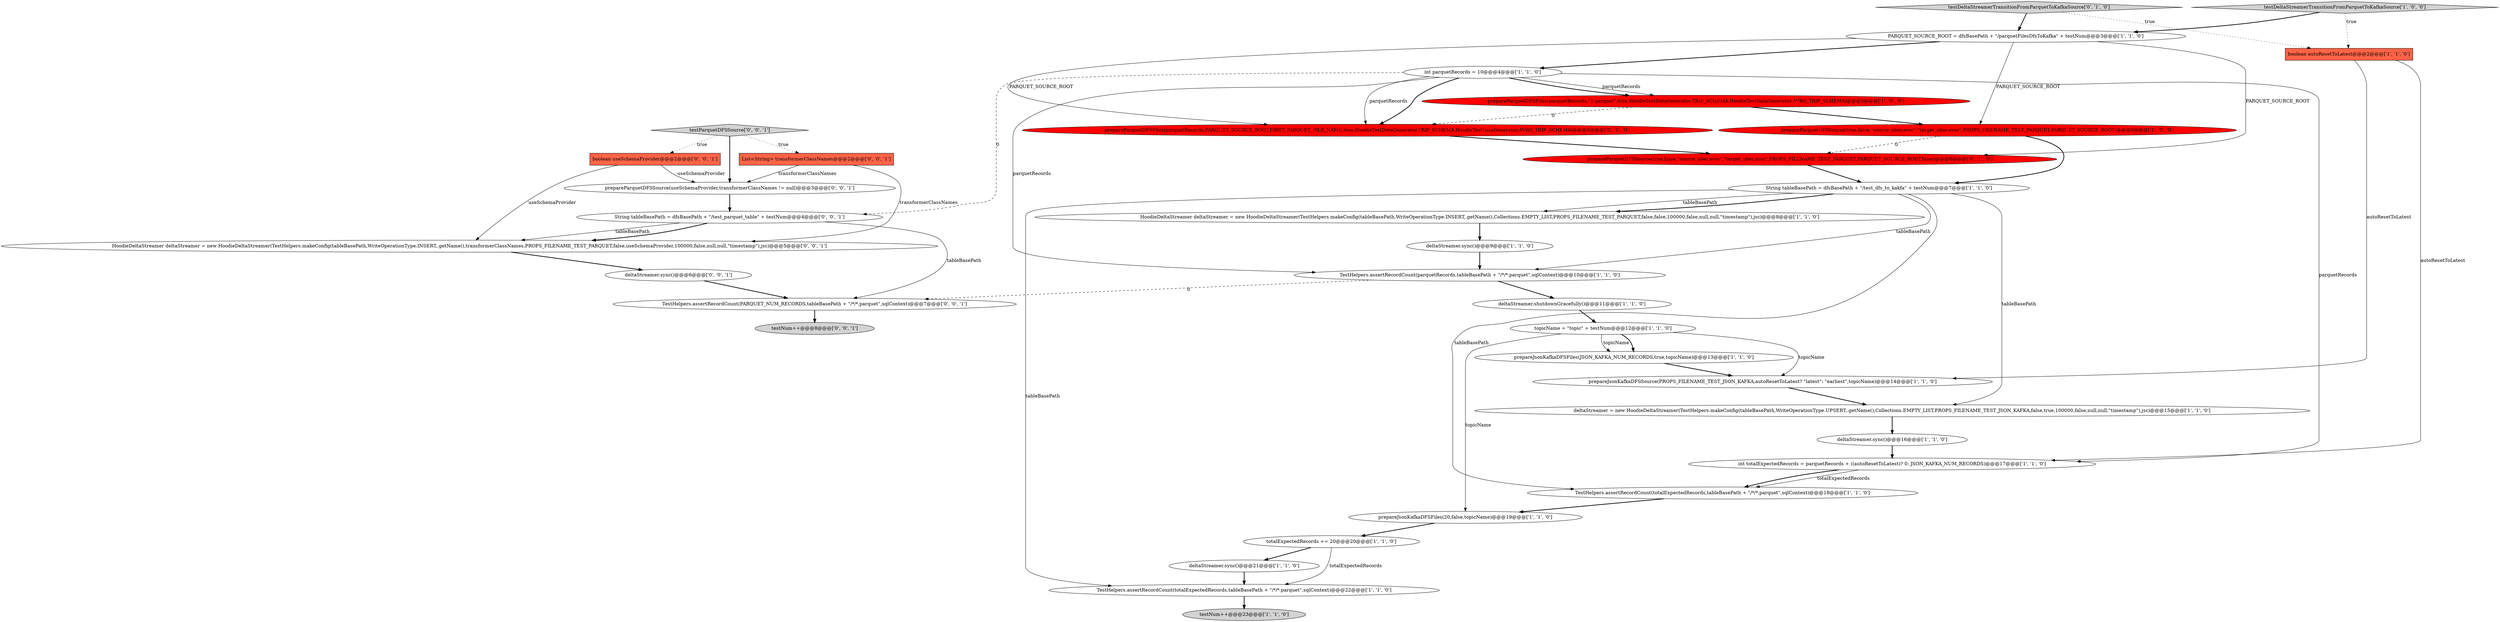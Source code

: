 digraph {
3 [style = filled, label = "PARQUET_SOURCE_ROOT = dfsBasePath + \"/parquetFilesDfsToKafka\" + testNum@@@3@@@['1', '1', '0']", fillcolor = white, shape = ellipse image = "AAA0AAABBB1BBB"];
27 [style = filled, label = "testNum++@@@8@@@['0', '0', '1']", fillcolor = lightgray, shape = ellipse image = "AAA0AAABBB3BBB"];
20 [style = filled, label = "String tableBasePath = dfsBasePath + \"/test_dfs_to_kakfa\" + testNum@@@7@@@['1', '1', '0']", fillcolor = white, shape = ellipse image = "AAA0AAABBB1BBB"];
15 [style = filled, label = "prepareJsonKafkaDFSFiles(JSON_KAFKA_NUM_RECORDS,true,topicName)@@@13@@@['1', '1', '0']", fillcolor = white, shape = ellipse image = "AAA0AAABBB1BBB"];
12 [style = filled, label = "deltaStreamer.shutdownGracefully()@@@11@@@['1', '1', '0']", fillcolor = white, shape = ellipse image = "AAA0AAABBB1BBB"];
8 [style = filled, label = "int totalExpectedRecords = parquetRecords + ((autoResetToLatest)? 0: JSON_KAFKA_NUM_RECORDS)@@@17@@@['1', '1', '0']", fillcolor = white, shape = ellipse image = "AAA0AAABBB1BBB"];
30 [style = filled, label = "boolean useSchemaProvider@@@2@@@['0', '0', '1']", fillcolor = tomato, shape = box image = "AAA0AAABBB3BBB"];
18 [style = filled, label = "prepareParquetDFSSource(true,false,\"source_uber.avsc\",\"target_uber.avsc\",PROPS_FILENAME_TEST_PARQUET,PARQUET_SOURCE_ROOT)@@@6@@@['1', '0', '0']", fillcolor = red, shape = ellipse image = "AAA1AAABBB1BBB"];
13 [style = filled, label = "int parquetRecords = 10@@@4@@@['1', '1', '0']", fillcolor = white, shape = ellipse image = "AAA0AAABBB1BBB"];
33 [style = filled, label = "String tableBasePath = dfsBasePath + \"/test_parquet_table\" + testNum@@@4@@@['0', '0', '1']", fillcolor = white, shape = ellipse image = "AAA0AAABBB3BBB"];
0 [style = filled, label = "TestHelpers.assertRecordCount(totalExpectedRecords,tableBasePath + \"/*/*.parquet\",sqlContext)@@@18@@@['1', '1', '0']", fillcolor = white, shape = ellipse image = "AAA0AAABBB1BBB"];
23 [style = filled, label = "testDeltaStreamerTransitionFromParquetToKafkaSource['0', '1', '0']", fillcolor = lightgray, shape = diamond image = "AAA0AAABBB2BBB"];
4 [style = filled, label = "HoodieDeltaStreamer deltaStreamer = new HoodieDeltaStreamer(TestHelpers.makeConfig(tableBasePath,WriteOperationType.INSERT,.getName(),Collections.EMPTY_LIST,PROPS_FILENAME_TEST_PARQUET,false,false,100000,false,null,null,\"timestamp\"),jsc)@@@8@@@['1', '1', '0']", fillcolor = white, shape = ellipse image = "AAA0AAABBB1BBB"];
7 [style = filled, label = "boolean autoResetToLatest@@@2@@@['1', '1', '0']", fillcolor = tomato, shape = box image = "AAA0AAABBB1BBB"];
21 [style = filled, label = "deltaStreamer.sync()@@@9@@@['1', '1', '0']", fillcolor = white, shape = ellipse image = "AAA0AAABBB1BBB"];
31 [style = filled, label = "HoodieDeltaStreamer deltaStreamer = new HoodieDeltaStreamer(TestHelpers.makeConfig(tableBasePath,WriteOperationType.INSERT,.getName(),transformerClassNames,PROPS_FILENAME_TEST_PARQUET,false,useSchemaProvider,100000,false,null,null,\"timestamp\"),jsc)@@@5@@@['0', '0', '1']", fillcolor = white, shape = ellipse image = "AAA0AAABBB3BBB"];
11 [style = filled, label = "testNum++@@@23@@@['1', '1', '0']", fillcolor = lightgray, shape = ellipse image = "AAA0AAABBB1BBB"];
19 [style = filled, label = "TestHelpers.assertRecordCount(totalExpectedRecords,tableBasePath + \"/*/*.parquet\",sqlContext)@@@22@@@['1', '1', '0']", fillcolor = white, shape = ellipse image = "AAA0AAABBB1BBB"];
25 [style = filled, label = "prepareParquetDFSSource(true,false,\"source_uber.avsc\",\"target_uber.avsc\",PROPS_FILENAME_TEST_PARQUET,PARQUET_SOURCE_ROOT,false)@@@6@@@['0', '1', '0']", fillcolor = red, shape = ellipse image = "AAA1AAABBB2BBB"];
28 [style = filled, label = "prepareParquetDFSSource(useSchemaProvider,transformerClassNames != null)@@@3@@@['0', '0', '1']", fillcolor = white, shape = ellipse image = "AAA0AAABBB3BBB"];
6 [style = filled, label = "deltaStreamer.sync()@@@21@@@['1', '1', '0']", fillcolor = white, shape = ellipse image = "AAA0AAABBB1BBB"];
9 [style = filled, label = "prepareJsonKafkaDFSSource(PROPS_FILENAME_TEST_JSON_KAFKA,autoResetToLatest? \"latest\": \"earliest\",topicName)@@@14@@@['1', '1', '0']", fillcolor = white, shape = ellipse image = "AAA0AAABBB1BBB"];
17 [style = filled, label = "deltaStreamer.sync()@@@16@@@['1', '1', '0']", fillcolor = white, shape = ellipse image = "AAA0AAABBB1BBB"];
22 [style = filled, label = "totalExpectedRecords += 20@@@20@@@['1', '1', '0']", fillcolor = white, shape = ellipse image = "AAA0AAABBB1BBB"];
5 [style = filled, label = "TestHelpers.assertRecordCount(parquetRecords,tableBasePath + \"/*/*.parquet\",sqlContext)@@@10@@@['1', '1', '0']", fillcolor = white, shape = ellipse image = "AAA0AAABBB1BBB"];
14 [style = filled, label = "topicName = \"topic\" + testNum@@@12@@@['1', '1', '0']", fillcolor = white, shape = ellipse image = "AAA0AAABBB1BBB"];
1 [style = filled, label = "testDeltaStreamerTransitionFromParquetToKafkaSource['1', '0', '0']", fillcolor = lightgray, shape = diamond image = "AAA0AAABBB1BBB"];
29 [style = filled, label = "List<String> transformerClassNames@@@2@@@['0', '0', '1']", fillcolor = tomato, shape = box image = "AAA0AAABBB3BBB"];
16 [style = filled, label = "prepareParquetDFSFiles(parquetRecords,\"1.parquet\",true,HoodieTestDataGenerator.TRIP_SCHEMA,HoodieTestDataGenerator.AVRO_TRIP_SCHEMA)@@@5@@@['1', '0', '0']", fillcolor = red, shape = ellipse image = "AAA1AAABBB1BBB"];
10 [style = filled, label = "prepareJsonKafkaDFSFiles(20,false,topicName)@@@19@@@['1', '1', '0']", fillcolor = white, shape = ellipse image = "AAA0AAABBB1BBB"];
26 [style = filled, label = "deltaStreamer.sync()@@@6@@@['0', '0', '1']", fillcolor = white, shape = ellipse image = "AAA0AAABBB3BBB"];
34 [style = filled, label = "TestHelpers.assertRecordCount(PARQUET_NUM_RECORDS,tableBasePath + \"/*/*.parquet\",sqlContext)@@@7@@@['0', '0', '1']", fillcolor = white, shape = ellipse image = "AAA0AAABBB3BBB"];
32 [style = filled, label = "testParquetDFSSource['0', '0', '1']", fillcolor = lightgray, shape = diamond image = "AAA0AAABBB3BBB"];
24 [style = filled, label = "prepareParquetDFSFiles(parquetRecords,PARQUET_SOURCE_ROOT,FIRST_PARQUET_FILE_NAME,true,HoodieTestDataGenerator.TRIP_SCHEMA,HoodieTestDataGenerator.AVRO_TRIP_SCHEMA)@@@5@@@['0', '1', '0']", fillcolor = red, shape = ellipse image = "AAA1AAABBB2BBB"];
2 [style = filled, label = "deltaStreamer = new HoodieDeltaStreamer(TestHelpers.makeConfig(tableBasePath,WriteOperationType.UPSERT,.getName(),Collections.EMPTY_LIST,PROPS_FILENAME_TEST_JSON_KAFKA,false,true,100000,false,null,null,\"timestamp\"),jsc)@@@15@@@['1', '1', '0']", fillcolor = white, shape = ellipse image = "AAA0AAABBB1BBB"];
2->17 [style = bold, label=""];
14->10 [style = solid, label="topicName"];
17->8 [style = bold, label=""];
8->0 [style = solid, label="totalExpectedRecords"];
10->22 [style = bold, label=""];
13->16 [style = solid, label="parquetRecords"];
13->24 [style = solid, label="parquetRecords"];
16->18 [style = bold, label=""];
13->24 [style = bold, label=""];
29->28 [style = solid, label="transformerClassNames"];
9->2 [style = bold, label=""];
16->24 [style = dashed, label="0"];
26->34 [style = bold, label=""];
20->5 [style = solid, label="tableBasePath"];
7->8 [style = solid, label="autoResetToLatest"];
1->3 [style = bold, label=""];
4->21 [style = bold, label=""];
19->11 [style = bold, label=""];
33->34 [style = solid, label="tableBasePath"];
23->3 [style = bold, label=""];
13->8 [style = solid, label="parquetRecords"];
3->18 [style = solid, label="PARQUET_SOURCE_ROOT"];
3->24 [style = solid, label="PARQUET_SOURCE_ROOT"];
6->19 [style = bold, label=""];
23->7 [style = dotted, label="true"];
13->16 [style = bold, label=""];
5->34 [style = dashed, label="0"];
33->31 [style = solid, label="tableBasePath"];
7->9 [style = solid, label="autoResetToLatest"];
20->4 [style = bold, label=""];
20->0 [style = solid, label="tableBasePath"];
13->5 [style = solid, label="parquetRecords"];
8->0 [style = bold, label=""];
1->7 [style = dotted, label="true"];
21->5 [style = bold, label=""];
18->20 [style = bold, label=""];
25->20 [style = bold, label=""];
29->31 [style = solid, label="transformerClassNames"];
0->10 [style = bold, label=""];
31->26 [style = bold, label=""];
14->15 [style = solid, label="topicName"];
14->9 [style = solid, label="topicName"];
30->31 [style = solid, label="useSchemaProvider"];
28->33 [style = bold, label=""];
5->12 [style = bold, label=""];
15->9 [style = bold, label=""];
20->4 [style = solid, label="tableBasePath"];
24->25 [style = bold, label=""];
20->2 [style = solid, label="tableBasePath"];
32->30 [style = dotted, label="true"];
12->14 [style = bold, label=""];
3->13 [style = bold, label=""];
33->31 [style = bold, label=""];
20->19 [style = solid, label="tableBasePath"];
13->33 [style = dashed, label="0"];
14->15 [style = bold, label=""];
32->29 [style = dotted, label="true"];
30->28 [style = solid, label="useSchemaProvider"];
34->27 [style = bold, label=""];
32->28 [style = bold, label=""];
22->19 [style = solid, label="totalExpectedRecords"];
18->25 [style = dashed, label="0"];
22->6 [style = bold, label=""];
3->25 [style = solid, label="PARQUET_SOURCE_ROOT"];
}
